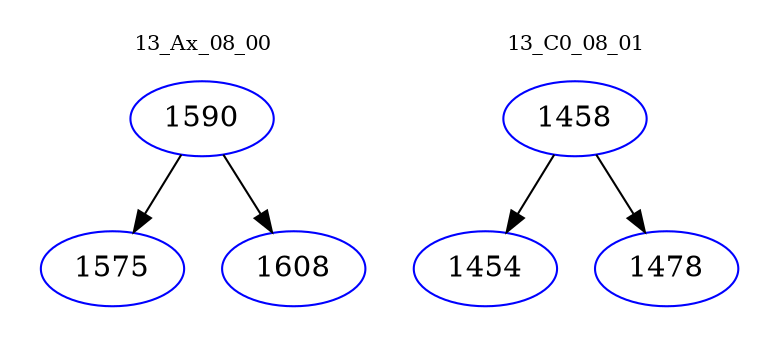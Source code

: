 digraph{
subgraph cluster_0 {
color = white
label = "13_Ax_08_00";
fontsize=10;
T0_1590 [label="1590", color="blue"]
T0_1590 -> T0_1575 [color="black"]
T0_1575 [label="1575", color="blue"]
T0_1590 -> T0_1608 [color="black"]
T0_1608 [label="1608", color="blue"]
}
subgraph cluster_1 {
color = white
label = "13_C0_08_01";
fontsize=10;
T1_1458 [label="1458", color="blue"]
T1_1458 -> T1_1454 [color="black"]
T1_1454 [label="1454", color="blue"]
T1_1458 -> T1_1478 [color="black"]
T1_1478 [label="1478", color="blue"]
}
}
